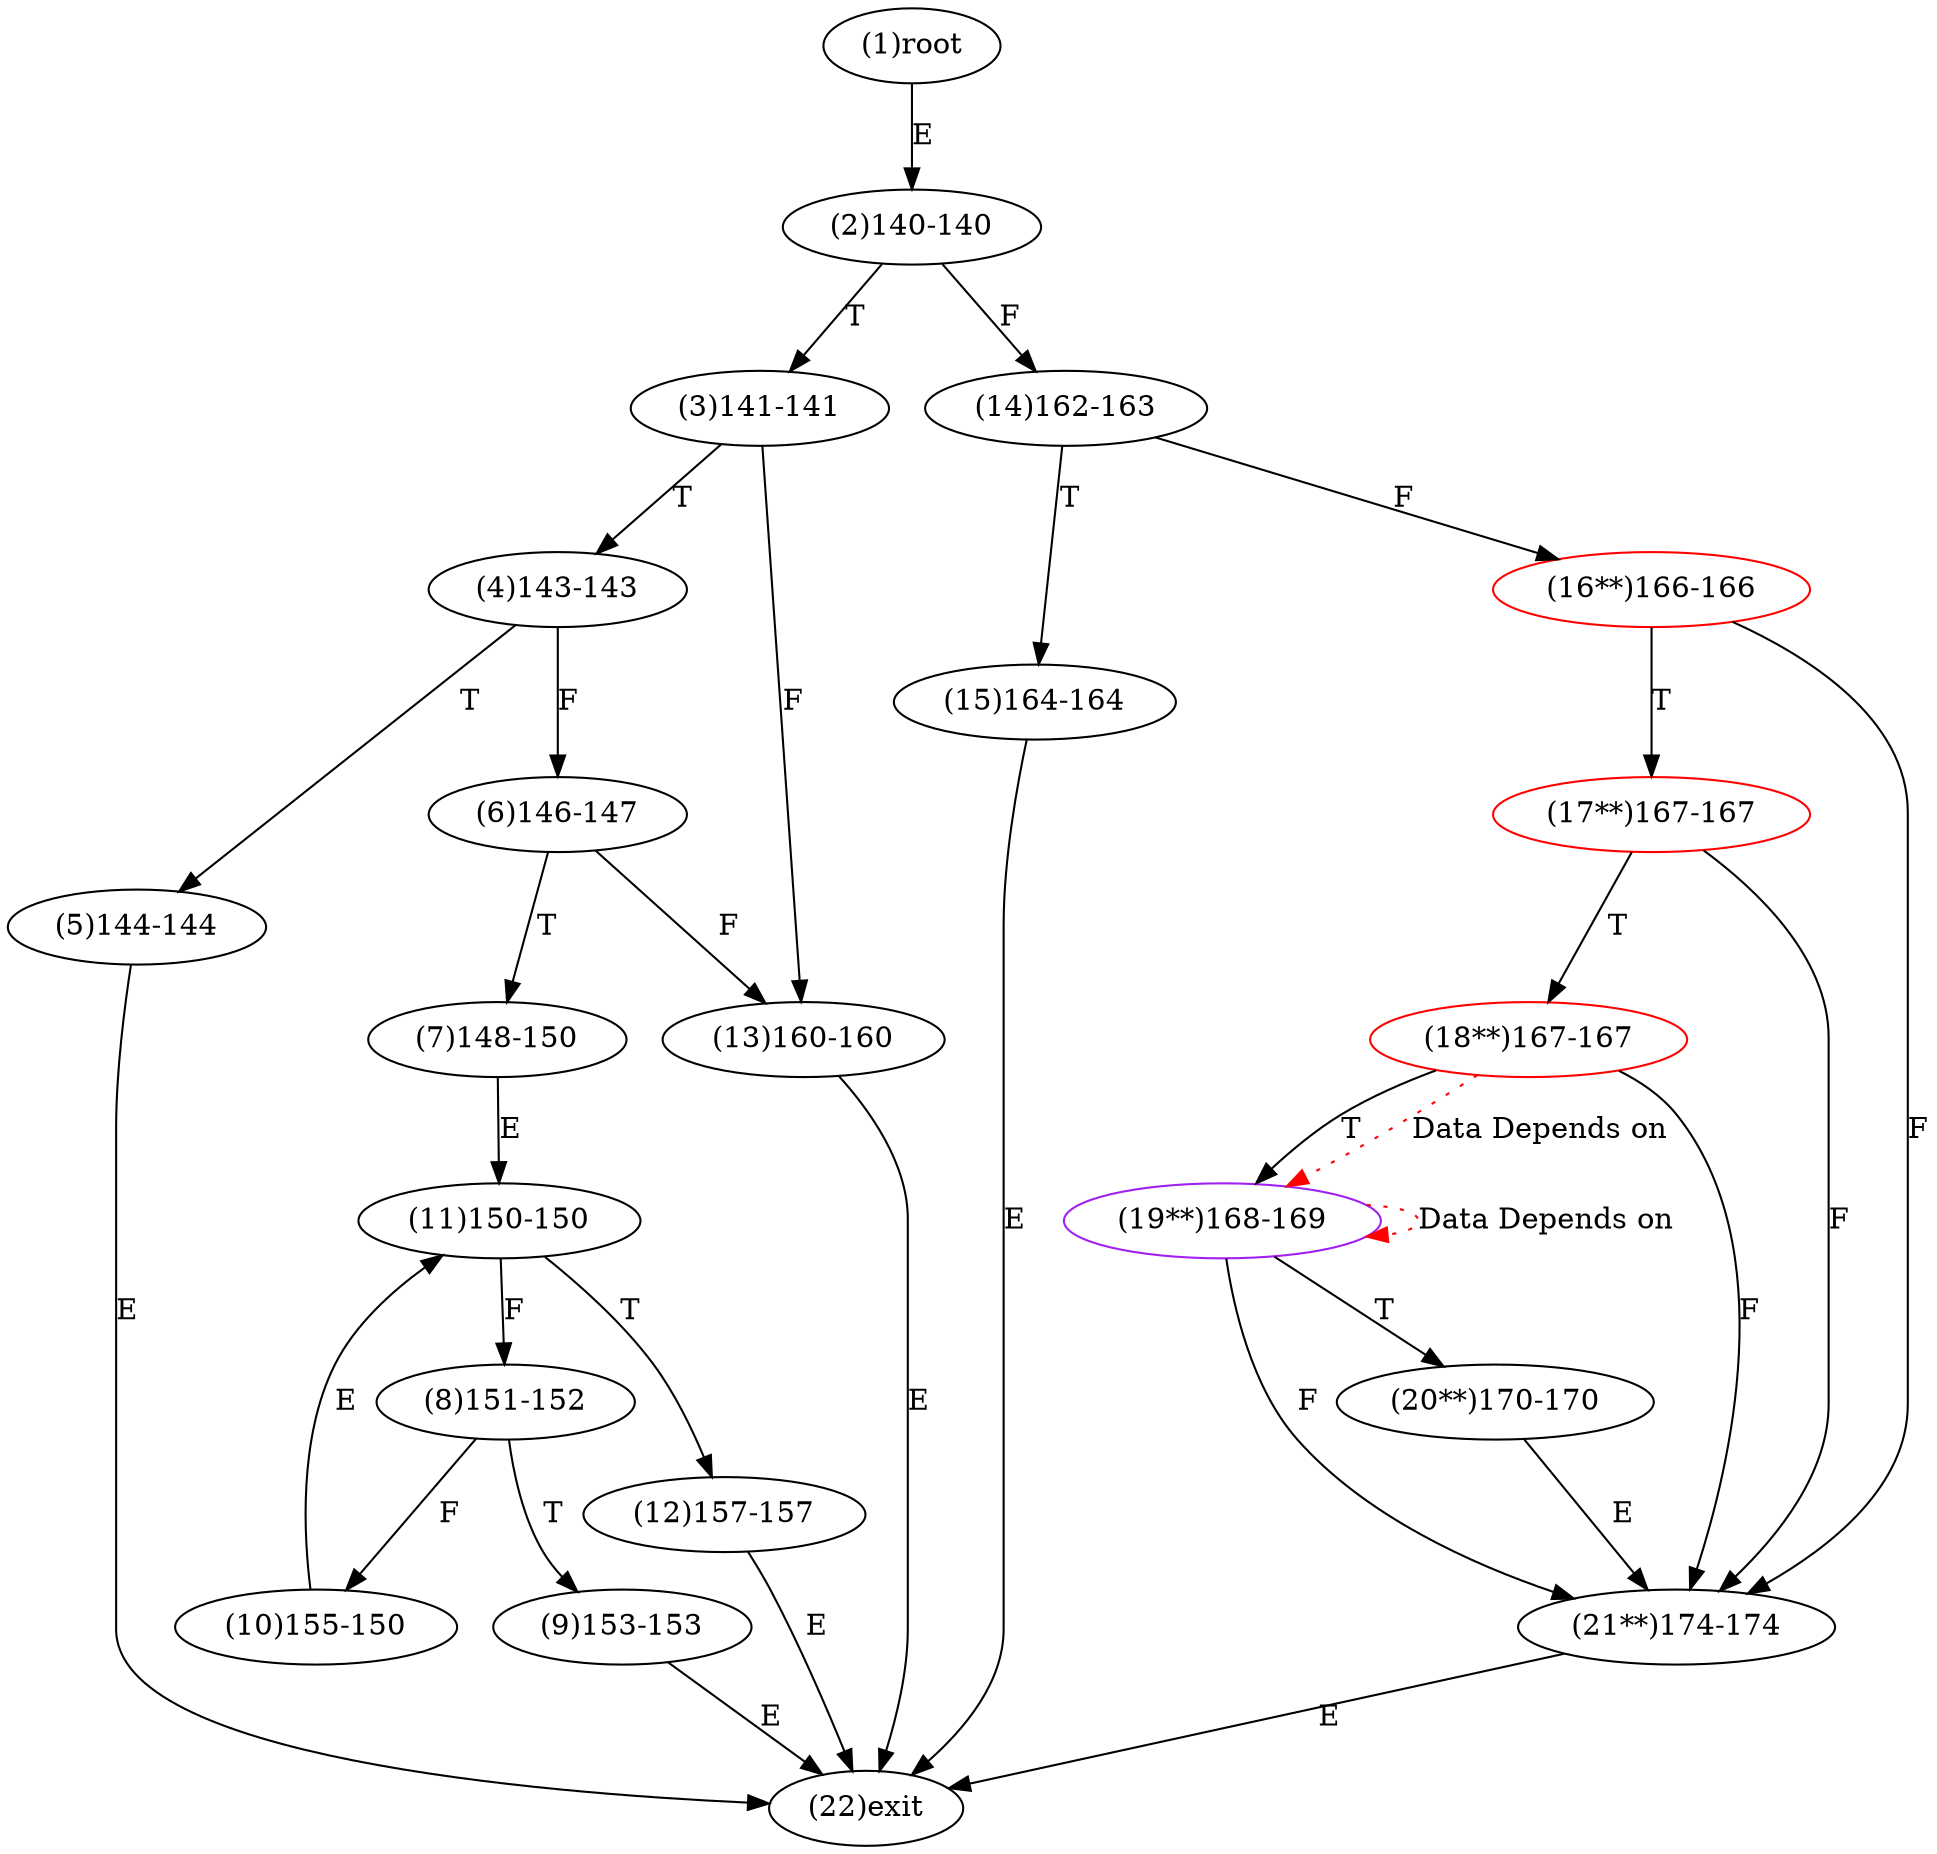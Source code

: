 digraph "" { 
1[ label="(1)root"];
2[ label="(2)140-140"];
3[ label="(3)141-141"];
4[ label="(4)143-143"];
5[ label="(5)144-144"];
6[ label="(6)146-147"];
7[ label="(7)148-150"];
8[ label="(8)151-152"];
9[ label="(9)153-153"];
10[ label="(10)155-150"];
11[ label="(11)150-150"];
12[ label="(12)157-157"];
13[ label="(13)160-160"];
14[ label="(14)162-163"];
15[ label="(15)164-164"];
17[ label="(17**)167-167",color=red];
16[ label="(16**)166-166",color=red];
19[ label="(19**)168-169",color=purple];
18[ label="(18**)167-167",color=red];
21[ label="(21**)174-174"];
20[ label="(20**)170-170"];
22[ label="(22)exit"];
1->2[ label="E"];
2->14[ label="F"];
2->3[ label="T"];
3->13[ label="F"];
3->4[ label="T"];
4->6[ label="F"];
4->5[ label="T"];
5->22[ label="E"];
6->13[ label="F"];
6->7[ label="T"];
7->11[ label="E"];
8->10[ label="F"];
8->9[ label="T"];
9->22[ label="E"];
10->11[ label="E"];
11->8[ label="F"];
11->12[ label="T"];
12->22[ label="E"];
13->22[ label="E"];
14->16[ label="F"];
14->15[ label="T"];
15->22[ label="E"];
16->21[ label="F"];
16->17[ label="T"];
17->21[ label="F"];
17->18[ label="T"];
18->21[ label="F"];
18->19[ label="T"];
19->21[ label="F"];
19->20[ label="T"];
20->21[ label="E"];
21->22[ label="E"];
19->19[ color="red" label="Data Depends on" style = dotted ];
18->19[ color="red" label="Data Depends on" style = dotted ];
}